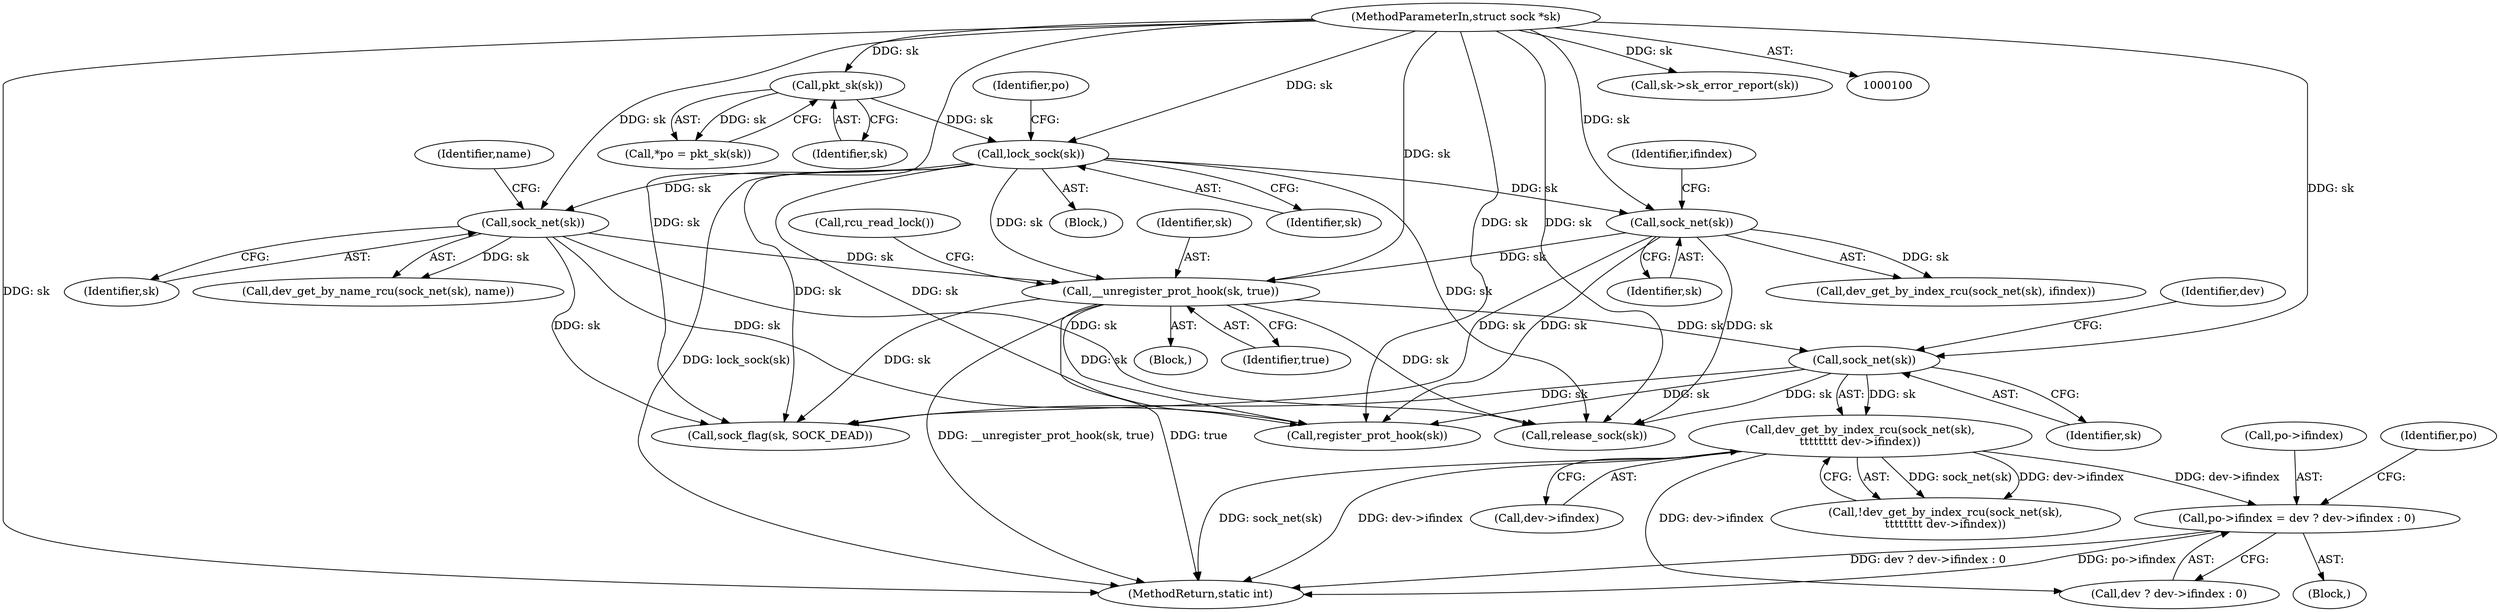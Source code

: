 digraph "0_linux_4971613c1639d8e5f102c4e797c3bf8f83a5a69e@pointer" {
"1000281" [label="(Call,po->ifindex = dev ? dev->ifindex : 0)"];
"1000233" [label="(Call,dev_get_by_index_rcu(sock_net(sk),\n\t\t\t\t\t\t\t\t dev->ifindex))"];
"1000234" [label="(Call,sock_net(sk))"];
"1000217" [label="(Call,__unregister_prot_hook(sk, true))"];
"1000150" [label="(Call,sock_net(sk))"];
"1000126" [label="(Call,lock_sock(sk))"];
"1000109" [label="(Call,pkt_sk(sk))"];
"1000101" [label="(MethodParameterIn,struct sock *sk)"];
"1000169" [label="(Call,sock_net(sk))"];
"1000346" [label="(MethodReturn,static int)"];
"1000342" [label="(Call,release_sock(sk))"];
"1000126" [label="(Call,lock_sock(sk))"];
"1000236" [label="(Call,dev->ifindex)"];
"1000330" [label="(Call,sock_flag(sk, SOCK_DEAD))"];
"1000110" [label="(Identifier,sk)"];
"1000151" [label="(Identifier,sk)"];
"1000233" [label="(Call,dev_get_by_index_rcu(sock_net(sk),\n\t\t\t\t\t\t\t\t dev->ifindex))"];
"1000282" [label="(Call,po->ifindex)"];
"1000107" [label="(Call,*po = pkt_sk(sk))"];
"1000281" [label="(Call,po->ifindex = dev ? dev->ifindex : 0)"];
"1000319" [label="(Call,register_prot_hook(sk))"];
"1000292" [label="(Identifier,po)"];
"1000232" [label="(Call,!dev_get_by_index_rcu(sock_net(sk),\n\t\t\t\t\t\t\t\t dev->ifindex))"];
"1000234" [label="(Call,sock_net(sk))"];
"1000218" [label="(Identifier,sk)"];
"1000105" [label="(Block,)"];
"1000168" [label="(Call,dev_get_by_index_rcu(sock_net(sk), ifindex))"];
"1000171" [label="(Identifier,ifindex)"];
"1000235" [label="(Identifier,sk)"];
"1000219" [label="(Identifier,true)"];
"1000169" [label="(Call,sock_net(sk))"];
"1000220" [label="(Call,rcu_read_lock())"];
"1000215" [label="(Block,)"];
"1000131" [label="(Identifier,po)"];
"1000101" [label="(MethodParameterIn,struct sock *sk)"];
"1000150" [label="(Call,sock_net(sk))"];
"1000273" [label="(Block,)"];
"1000237" [label="(Identifier,dev)"];
"1000149" [label="(Call,dev_get_by_name_rcu(sock_net(sk), name))"];
"1000285" [label="(Call,dev ? dev->ifindex : 0)"];
"1000217" [label="(Call,__unregister_prot_hook(sk, true))"];
"1000127" [label="(Identifier,sk)"];
"1000109" [label="(Call,pkt_sk(sk))"];
"1000152" [label="(Identifier,name)"];
"1000170" [label="(Identifier,sk)"];
"1000333" [label="(Call,sk->sk_error_report(sk))"];
"1000281" -> "1000273"  [label="AST: "];
"1000281" -> "1000285"  [label="CFG: "];
"1000282" -> "1000281"  [label="AST: "];
"1000285" -> "1000281"  [label="AST: "];
"1000292" -> "1000281"  [label="CFG: "];
"1000281" -> "1000346"  [label="DDG: dev ? dev->ifindex : 0"];
"1000281" -> "1000346"  [label="DDG: po->ifindex"];
"1000233" -> "1000281"  [label="DDG: dev->ifindex"];
"1000233" -> "1000232"  [label="AST: "];
"1000233" -> "1000236"  [label="CFG: "];
"1000234" -> "1000233"  [label="AST: "];
"1000236" -> "1000233"  [label="AST: "];
"1000232" -> "1000233"  [label="CFG: "];
"1000233" -> "1000346"  [label="DDG: dev->ifindex"];
"1000233" -> "1000346"  [label="DDG: sock_net(sk)"];
"1000233" -> "1000232"  [label="DDG: sock_net(sk)"];
"1000233" -> "1000232"  [label="DDG: dev->ifindex"];
"1000234" -> "1000233"  [label="DDG: sk"];
"1000233" -> "1000285"  [label="DDG: dev->ifindex"];
"1000234" -> "1000235"  [label="CFG: "];
"1000235" -> "1000234"  [label="AST: "];
"1000237" -> "1000234"  [label="CFG: "];
"1000217" -> "1000234"  [label="DDG: sk"];
"1000101" -> "1000234"  [label="DDG: sk"];
"1000234" -> "1000319"  [label="DDG: sk"];
"1000234" -> "1000330"  [label="DDG: sk"];
"1000234" -> "1000342"  [label="DDG: sk"];
"1000217" -> "1000215"  [label="AST: "];
"1000217" -> "1000219"  [label="CFG: "];
"1000218" -> "1000217"  [label="AST: "];
"1000219" -> "1000217"  [label="AST: "];
"1000220" -> "1000217"  [label="CFG: "];
"1000217" -> "1000346"  [label="DDG: true"];
"1000217" -> "1000346"  [label="DDG: __unregister_prot_hook(sk, true)"];
"1000150" -> "1000217"  [label="DDG: sk"];
"1000126" -> "1000217"  [label="DDG: sk"];
"1000169" -> "1000217"  [label="DDG: sk"];
"1000101" -> "1000217"  [label="DDG: sk"];
"1000217" -> "1000319"  [label="DDG: sk"];
"1000217" -> "1000330"  [label="DDG: sk"];
"1000217" -> "1000342"  [label="DDG: sk"];
"1000150" -> "1000149"  [label="AST: "];
"1000150" -> "1000151"  [label="CFG: "];
"1000151" -> "1000150"  [label="AST: "];
"1000152" -> "1000150"  [label="CFG: "];
"1000150" -> "1000149"  [label="DDG: sk"];
"1000126" -> "1000150"  [label="DDG: sk"];
"1000101" -> "1000150"  [label="DDG: sk"];
"1000150" -> "1000319"  [label="DDG: sk"];
"1000150" -> "1000330"  [label="DDG: sk"];
"1000150" -> "1000342"  [label="DDG: sk"];
"1000126" -> "1000105"  [label="AST: "];
"1000126" -> "1000127"  [label="CFG: "];
"1000127" -> "1000126"  [label="AST: "];
"1000131" -> "1000126"  [label="CFG: "];
"1000126" -> "1000346"  [label="DDG: lock_sock(sk)"];
"1000109" -> "1000126"  [label="DDG: sk"];
"1000101" -> "1000126"  [label="DDG: sk"];
"1000126" -> "1000169"  [label="DDG: sk"];
"1000126" -> "1000319"  [label="DDG: sk"];
"1000126" -> "1000330"  [label="DDG: sk"];
"1000126" -> "1000342"  [label="DDG: sk"];
"1000109" -> "1000107"  [label="AST: "];
"1000109" -> "1000110"  [label="CFG: "];
"1000110" -> "1000109"  [label="AST: "];
"1000107" -> "1000109"  [label="CFG: "];
"1000109" -> "1000107"  [label="DDG: sk"];
"1000101" -> "1000109"  [label="DDG: sk"];
"1000101" -> "1000100"  [label="AST: "];
"1000101" -> "1000346"  [label="DDG: sk"];
"1000101" -> "1000169"  [label="DDG: sk"];
"1000101" -> "1000319"  [label="DDG: sk"];
"1000101" -> "1000330"  [label="DDG: sk"];
"1000101" -> "1000333"  [label="DDG: sk"];
"1000101" -> "1000342"  [label="DDG: sk"];
"1000169" -> "1000168"  [label="AST: "];
"1000169" -> "1000170"  [label="CFG: "];
"1000170" -> "1000169"  [label="AST: "];
"1000171" -> "1000169"  [label="CFG: "];
"1000169" -> "1000168"  [label="DDG: sk"];
"1000169" -> "1000319"  [label="DDG: sk"];
"1000169" -> "1000330"  [label="DDG: sk"];
"1000169" -> "1000342"  [label="DDG: sk"];
}
